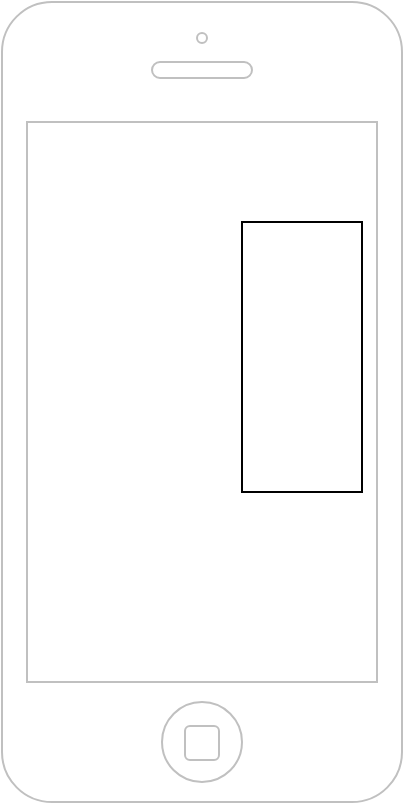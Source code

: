 <mxfile>
    <diagram id="84bLpnGaT93zu6vFv-ur" name="Page-1">
        <mxGraphModel dx="828" dy="519" grid="1" gridSize="10" guides="1" tooltips="1" connect="1" arrows="1" fold="1" page="1" pageScale="1" pageWidth="827" pageHeight="1169" math="0" shadow="0">
            <root>
                <mxCell id="0"/>
                <mxCell id="1" parent="0"/>
                <mxCell id="2" value="" style="html=1;verticalLabelPosition=bottom;labelBackgroundColor=#ffffff;verticalAlign=top;shadow=0;dashed=0;strokeWidth=1;shape=mxgraph.ios7.misc.iphone;strokeColor=#c0c0c0;" parent="1" vertex="1">
                    <mxGeometry x="310" y="70" width="200" height="400" as="geometry"/>
                </mxCell>
                <mxCell id="3" value="" style="rounded=0;whiteSpace=wrap;html=1;" vertex="1" parent="1">
                    <mxGeometry x="430" y="180" width="60" height="135" as="geometry"/>
                </mxCell>
            </root>
        </mxGraphModel>
    </diagram>
</mxfile>